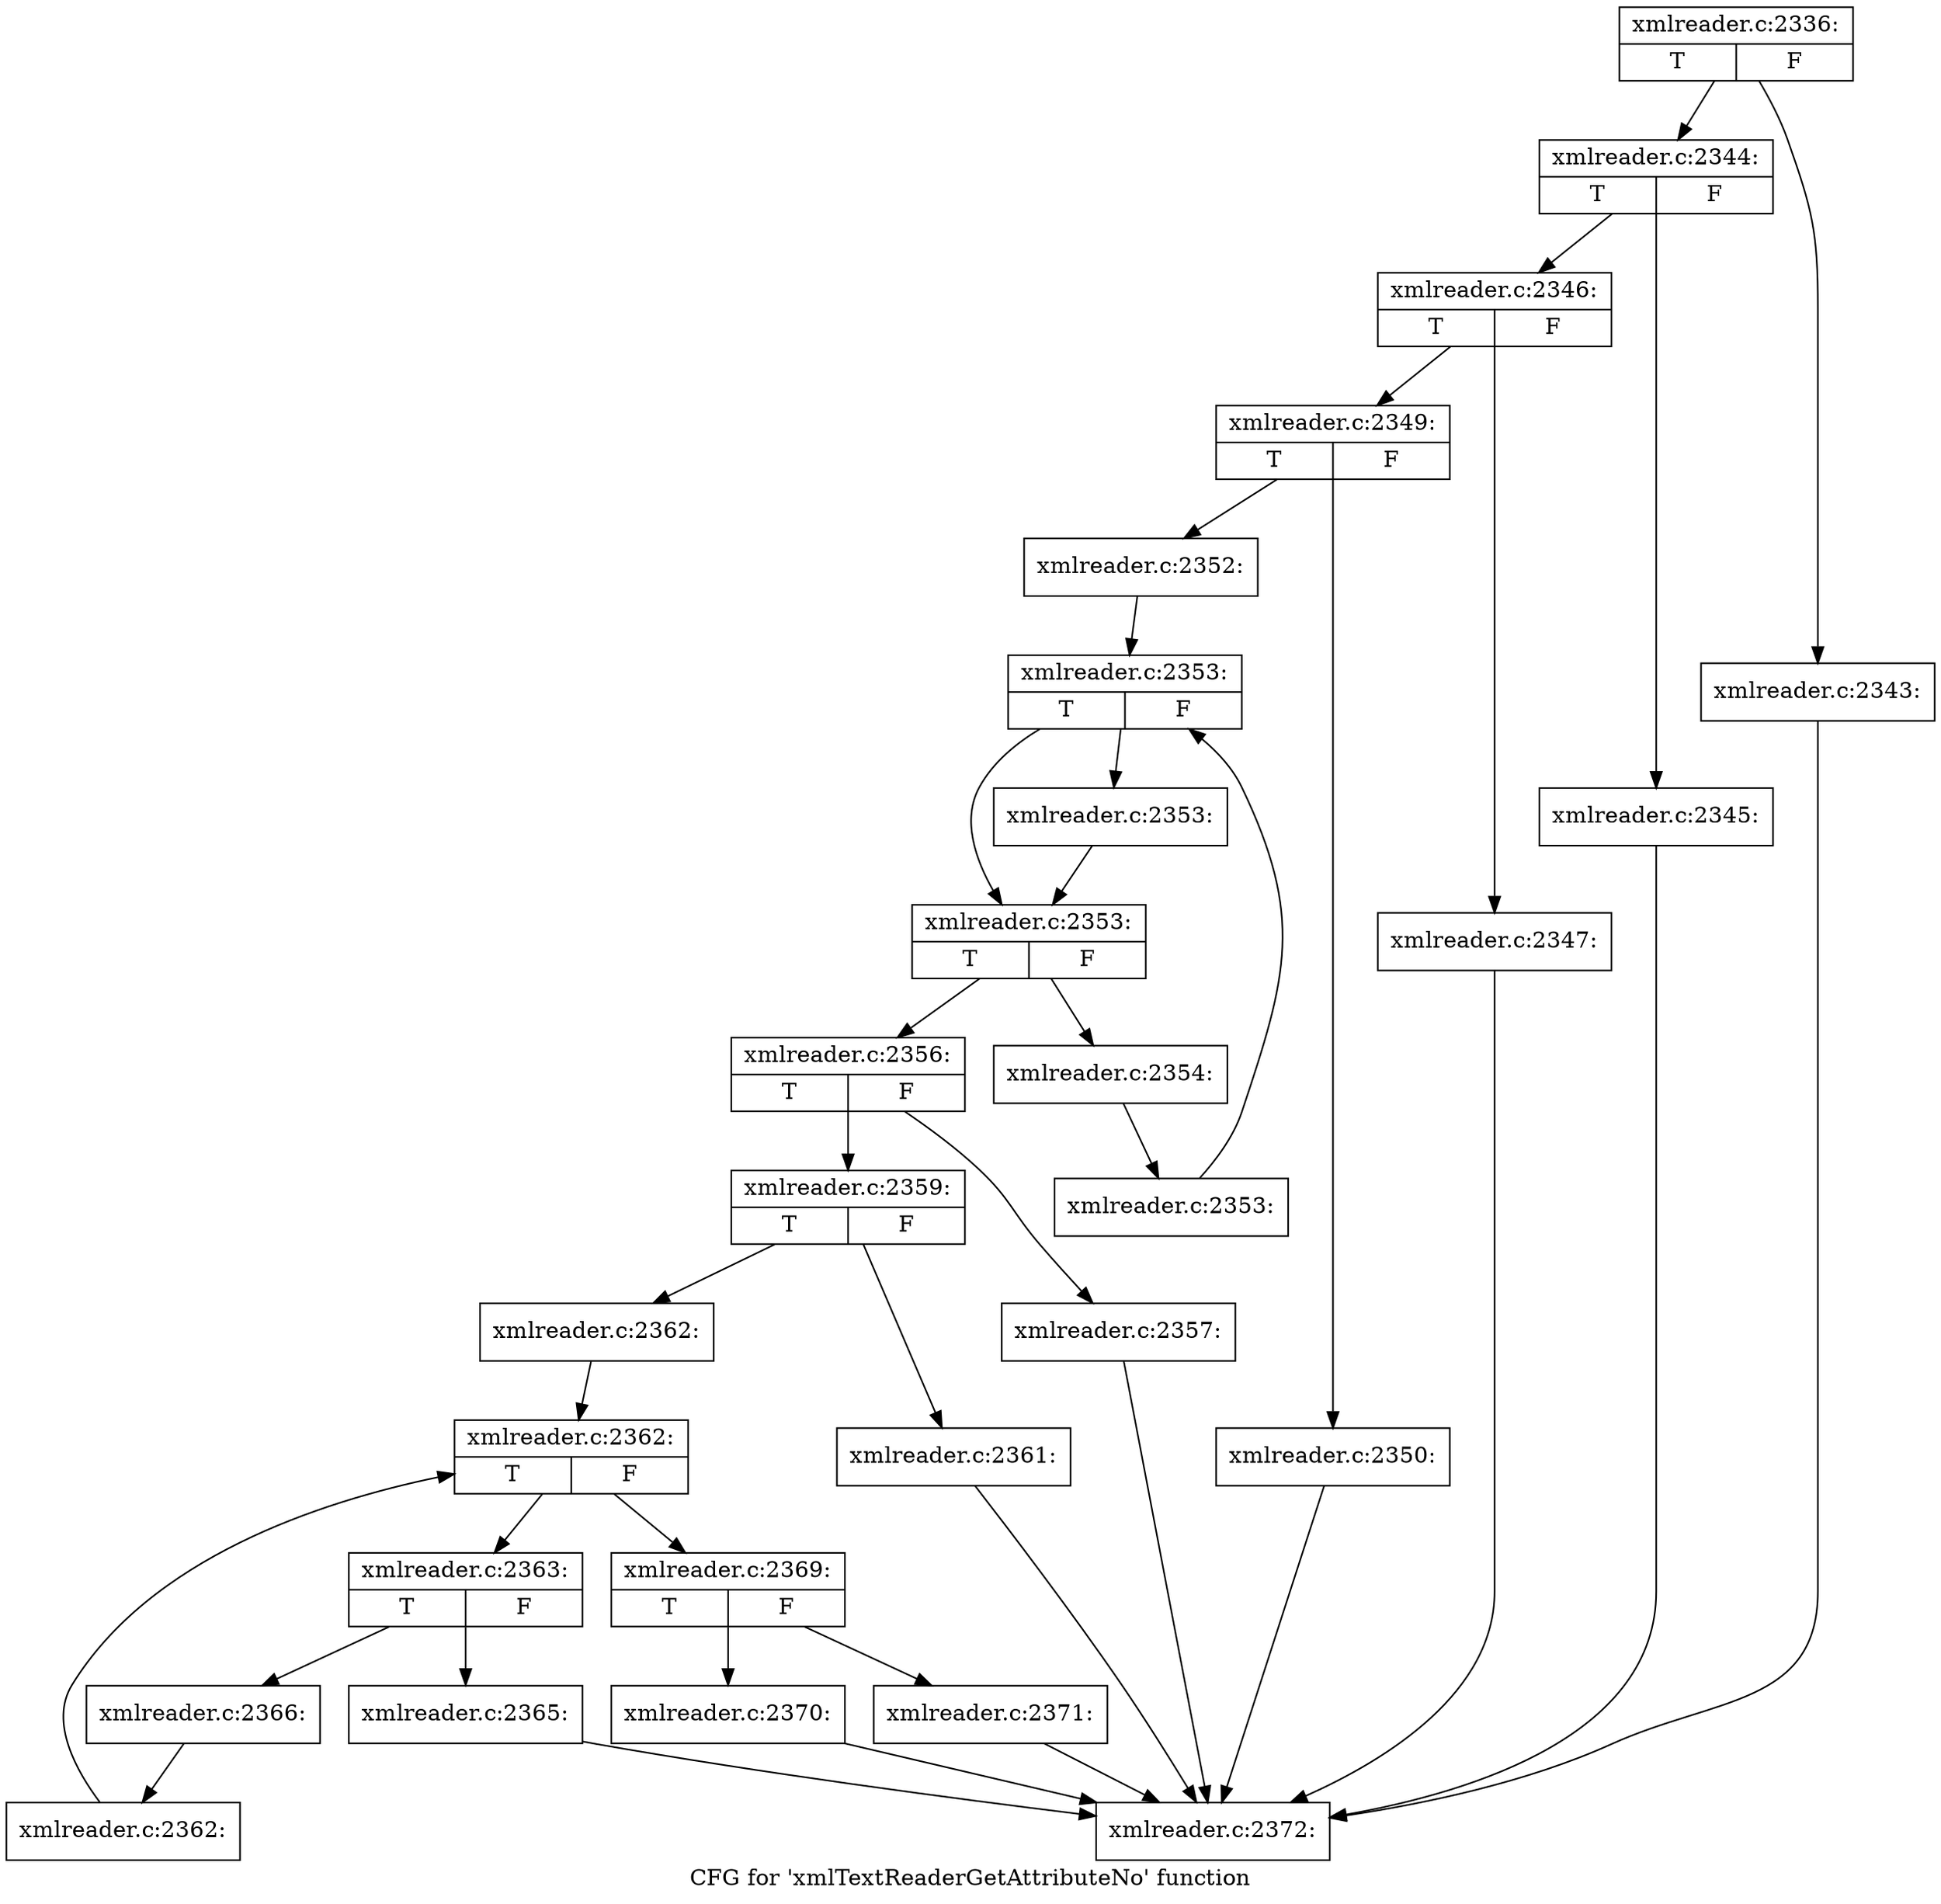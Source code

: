 digraph "CFG for 'xmlTextReaderGetAttributeNo' function" {
	label="CFG for 'xmlTextReaderGetAttributeNo' function";

	Node0x4730ea0 [shape=record,label="{xmlreader.c:2336:|{<s0>T|<s1>F}}"];
	Node0x4730ea0 -> Node0x4737ba0;
	Node0x4730ea0 -> Node0x4737bf0;
	Node0x4737ba0 [shape=record,label="{xmlreader.c:2343:}"];
	Node0x4737ba0 -> Node0x4732200;
	Node0x4737bf0 [shape=record,label="{xmlreader.c:2344:|{<s0>T|<s1>F}}"];
	Node0x4737bf0 -> Node0x4738050;
	Node0x4737bf0 -> Node0x47380a0;
	Node0x4738050 [shape=record,label="{xmlreader.c:2345:}"];
	Node0x4738050 -> Node0x4732200;
	Node0x47380a0 [shape=record,label="{xmlreader.c:2346:|{<s0>T|<s1>F}}"];
	Node0x47380a0 -> Node0x4738630;
	Node0x47380a0 -> Node0x4738680;
	Node0x4738630 [shape=record,label="{xmlreader.c:2347:}"];
	Node0x4738630 -> Node0x4732200;
	Node0x4738680 [shape=record,label="{xmlreader.c:2349:|{<s0>T|<s1>F}}"];
	Node0x4738680 -> Node0x4738c10;
	Node0x4738680 -> Node0x4738c60;
	Node0x4738c10 [shape=record,label="{xmlreader.c:2350:}"];
	Node0x4738c10 -> Node0x4732200;
	Node0x4738c60 [shape=record,label="{xmlreader.c:2352:}"];
	Node0x4738c60 -> Node0x4739820;
	Node0x4739820 [shape=record,label="{xmlreader.c:2353:|{<s0>T|<s1>F}}"];
	Node0x4739820 -> Node0x4739bd0;
	Node0x4739820 -> Node0x4739b80;
	Node0x4739bd0 [shape=record,label="{xmlreader.c:2353:}"];
	Node0x4739bd0 -> Node0x4739b80;
	Node0x4739b80 [shape=record,label="{xmlreader.c:2353:|{<s0>T|<s1>F}}"];
	Node0x4739b80 -> Node0x4739b00;
	Node0x4739b80 -> Node0x4739680;
	Node0x4739b00 [shape=record,label="{xmlreader.c:2354:}"];
	Node0x4739b00 -> Node0x4739a70;
	Node0x4739a70 [shape=record,label="{xmlreader.c:2353:}"];
	Node0x4739a70 -> Node0x4739820;
	Node0x4739680 [shape=record,label="{xmlreader.c:2356:|{<s0>T|<s1>F}}"];
	Node0x4739680 -> Node0x473a780;
	Node0x4739680 -> Node0x473a7d0;
	Node0x473a780 [shape=record,label="{xmlreader.c:2357:}"];
	Node0x473a780 -> Node0x4732200;
	Node0x473a7d0 [shape=record,label="{xmlreader.c:2359:|{<s0>T|<s1>F}}"];
	Node0x473a7d0 -> Node0x473b280;
	Node0x473a7d0 -> Node0x473b2d0;
	Node0x473b280 [shape=record,label="{xmlreader.c:2361:}"];
	Node0x473b280 -> Node0x4732200;
	Node0x473b2d0 [shape=record,label="{xmlreader.c:2362:}"];
	Node0x473b2d0 -> Node0x473b780;
	Node0x473b780 [shape=record,label="{xmlreader.c:2362:|{<s0>T|<s1>F}}"];
	Node0x473b780 -> Node0x473ba60;
	Node0x473b780 -> Node0x473b6f0;
	Node0x473ba60 [shape=record,label="{xmlreader.c:2363:|{<s0>T|<s1>F}}"];
	Node0x473ba60 -> Node0x473bfc0;
	Node0x473ba60 -> Node0x473c010;
	Node0x473bfc0 [shape=record,label="{xmlreader.c:2365:}"];
	Node0x473bfc0 -> Node0x4732200;
	Node0x473c010 [shape=record,label="{xmlreader.c:2366:}"];
	Node0x473c010 -> Node0x473b9d0;
	Node0x473b9d0 [shape=record,label="{xmlreader.c:2362:}"];
	Node0x473b9d0 -> Node0x473b780;
	Node0x473b6f0 [shape=record,label="{xmlreader.c:2369:|{<s0>T|<s1>F}}"];
	Node0x473b6f0 -> Node0x473d030;
	Node0x473b6f0 -> Node0x473d750;
	Node0x473d030 [shape=record,label="{xmlreader.c:2370:}"];
	Node0x473d030 -> Node0x4732200;
	Node0x473d750 [shape=record,label="{xmlreader.c:2371:}"];
	Node0x473d750 -> Node0x4732200;
	Node0x4732200 [shape=record,label="{xmlreader.c:2372:}"];
}
